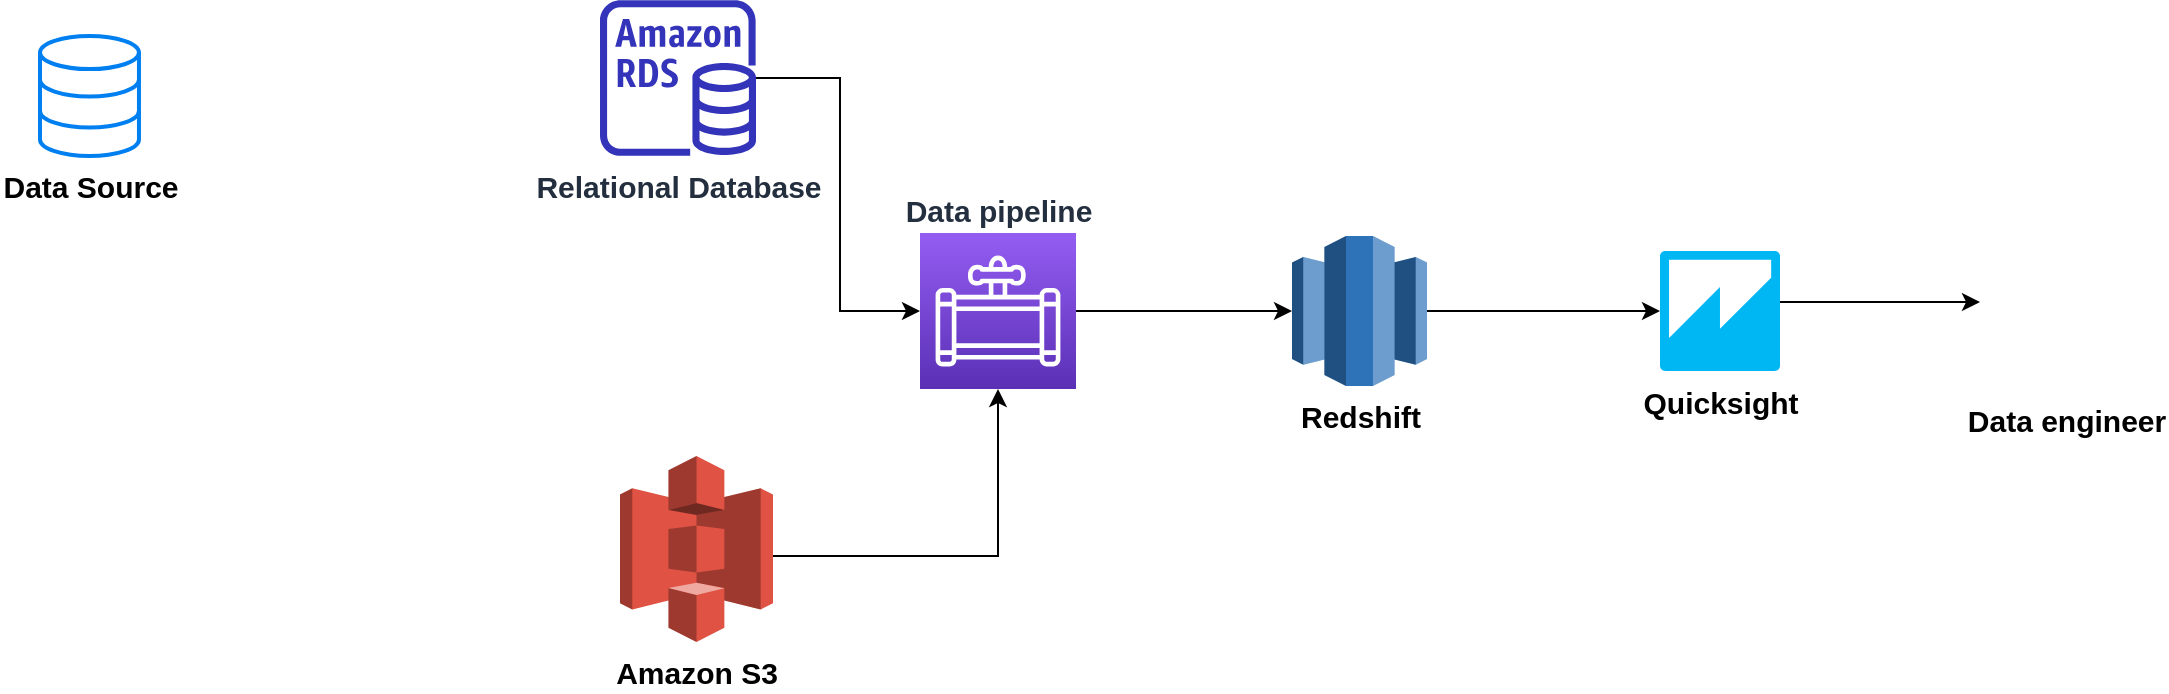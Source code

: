 <mxfile version="14.9.6" type="github"><diagram id="uVAwzypqDCrce5hk9RU_" name="Page-1"><mxGraphModel dx="1848" dy="579" grid="1" gridSize="10" guides="1" tooltips="1" connect="1" arrows="1" fold="1" page="1" pageScale="1" pageWidth="827" pageHeight="1169" math="0" shadow="0"><root><mxCell id="0"/><mxCell id="1" parent="0"/><mxCell id="9dCSC-uNkoXfZWFiJuiw-2" style="edgeStyle=orthogonalEdgeStyle;rounded=0;orthogonalLoop=1;jettySize=auto;html=1;entryX=0;entryY=0.5;entryDx=0;entryDy=0;entryPerimeter=0;" edge="1" parent="1" source="CanO7BQFnEnzJzBoHXkz-2" target="9dCSC-uNkoXfZWFiJuiw-1"><mxGeometry relative="1" as="geometry"><Array as="points"><mxPoint x="480" y="198"/><mxPoint x="480" y="198"/></Array></mxGeometry></mxCell><mxCell id="CanO7BQFnEnzJzBoHXkz-2" value="&lt;font style=&quot;font-size: 15px&quot;&gt;&lt;b&gt;Redshift&lt;/b&gt;&lt;/font&gt;" style="outlineConnect=0;dashed=0;verticalLabelPosition=bottom;verticalAlign=top;align=center;html=1;shape=mxgraph.aws3.redshift;fillColor=#2E73B8;gradientColor=none;" parent="1" vertex="1"><mxGeometry x="346" y="160" width="67.5" height="75" as="geometry"/></mxCell><mxCell id="CanO7BQFnEnzJzBoHXkz-6" value="&lt;b&gt;&lt;font style=&quot;font-size: 15px&quot;&gt;Data Source&lt;/font&gt;&lt;/b&gt;" style="html=1;verticalLabelPosition=bottom;align=center;labelBackgroundColor=#ffffff;verticalAlign=top;strokeWidth=2;strokeColor=#0080F0;shadow=0;dashed=0;shape=mxgraph.ios7.icons.data;" parent="1" vertex="1"><mxGeometry x="-280" y="60" width="49.48" height="60" as="geometry"/></mxCell><mxCell id="9dCSC-uNkoXfZWFiJuiw-18" style="edgeStyle=orthogonalEdgeStyle;rounded=0;orthogonalLoop=1;jettySize=auto;html=1;fontSize=15;" edge="1" parent="1" source="9dCSC-uNkoXfZWFiJuiw-1" target="9dCSC-uNkoXfZWFiJuiw-17"><mxGeometry relative="1" as="geometry"><Array as="points"><mxPoint x="620" y="193"/><mxPoint x="620" y="193"/></Array></mxGeometry></mxCell><mxCell id="9dCSC-uNkoXfZWFiJuiw-1" value="&lt;font style=&quot;font-size: 15px&quot;&gt;&lt;b&gt;Quicksight&lt;/b&gt;&lt;/font&gt;" style="outlineConnect=0;dashed=0;verticalLabelPosition=bottom;verticalAlign=top;align=center;html=1;shape=mxgraph.aws3.quicksight;fillColor=#00B7F4;gradientColor=none;" vertex="1" parent="1"><mxGeometry x="530" y="167.5" width="60" height="60" as="geometry"/></mxCell><mxCell id="9dCSC-uNkoXfZWFiJuiw-5" style="edgeStyle=orthogonalEdgeStyle;rounded=0;orthogonalLoop=1;jettySize=auto;html=1;entryX=0;entryY=0.5;entryDx=0;entryDy=0;entryPerimeter=0;" edge="1" parent="1" source="9dCSC-uNkoXfZWFiJuiw-4" target="CanO7BQFnEnzJzBoHXkz-2"><mxGeometry relative="1" as="geometry"/></mxCell><mxCell id="9dCSC-uNkoXfZWFiJuiw-4" value="&lt;font style=&quot;font-size: 15px&quot;&gt;&lt;b&gt;Data pipeline&lt;/b&gt;&lt;/font&gt;" style="points=[[0,0,0],[0.25,0,0],[0.5,0,0],[0.75,0,0],[1,0,0],[0,1,0],[0.25,1,0],[0.5,1,0],[0.75,1,0],[1,1,0],[0,0.25,0],[0,0.5,0],[0,0.75,0],[1,0.25,0],[1,0.5,0],[1,0.75,0]];outlineConnect=0;fontColor=#232F3E;gradientColor=#945DF2;gradientDirection=north;fillColor=#5A30B5;strokeColor=#ffffff;dashed=0;verticalLabelPosition=top;verticalAlign=bottom;align=center;html=1;fontSize=12;fontStyle=0;aspect=fixed;shape=mxgraph.aws4.resourceIcon;resIcon=mxgraph.aws4.data_pipeline;labelPosition=center;" vertex="1" parent="1"><mxGeometry x="160" y="158.5" width="78" height="78" as="geometry"/></mxCell><mxCell id="9dCSC-uNkoXfZWFiJuiw-7" style="edgeStyle=orthogonalEdgeStyle;rounded=0;orthogonalLoop=1;jettySize=auto;html=1;" edge="1" parent="1" source="9dCSC-uNkoXfZWFiJuiw-12" target="9dCSC-uNkoXfZWFiJuiw-4"><mxGeometry relative="1" as="geometry"><mxPoint x="120" y="320" as="sourcePoint"/><Array as="points"><mxPoint x="199" y="320"/></Array></mxGeometry></mxCell><mxCell id="9dCSC-uNkoXfZWFiJuiw-12" value="&lt;font style=&quot;font-size: 15px&quot;&gt;&lt;b&gt;Amazon S3&lt;/b&gt;&lt;/font&gt;" style="outlineConnect=0;dashed=0;verticalLabelPosition=bottom;verticalAlign=top;align=center;html=1;shape=mxgraph.aws3.s3;fillColor=#E05243;gradientColor=none;" vertex="1" parent="1"><mxGeometry x="10" y="270" width="76.5" height="93" as="geometry"/></mxCell><mxCell id="9dCSC-uNkoXfZWFiJuiw-15" style="edgeStyle=orthogonalEdgeStyle;rounded=0;orthogonalLoop=1;jettySize=auto;html=1;entryX=0;entryY=0.5;entryDx=0;entryDy=0;entryPerimeter=0;fontSize=15;" edge="1" parent="1" source="9dCSC-uNkoXfZWFiJuiw-14" target="9dCSC-uNkoXfZWFiJuiw-4"><mxGeometry relative="1" as="geometry"><Array as="points"><mxPoint x="120" y="81"/><mxPoint x="120" y="198"/></Array></mxGeometry></mxCell><mxCell id="9dCSC-uNkoXfZWFiJuiw-14" value="&lt;b&gt;Relational Database&lt;/b&gt;" style="outlineConnect=0;fontColor=#232F3E;gradientColor=none;fillColor=#3334B9;strokeColor=none;dashed=0;verticalLabelPosition=bottom;verticalAlign=top;align=center;html=1;fontSize=15;fontStyle=0;aspect=fixed;pointerEvents=1;shape=mxgraph.aws4.rds_instance;" vertex="1" parent="1"><mxGeometry y="42" width="78" height="78" as="geometry"/></mxCell><mxCell id="9dCSC-uNkoXfZWFiJuiw-17" value="Data engineer" style="shape=image;html=1;verticalAlign=top;verticalLabelPosition=bottom;labelBackgroundColor=#ffffff;imageAspect=0;aspect=fixed;image=https://cdn2.iconfinder.com/data/icons/essential-web-1-1/50/group-customers-team-contacts-family-128.png;fontSize=15;fontStyle=1" vertex="1" parent="1"><mxGeometry x="690" y="150" width="86.5" height="86.5" as="geometry"/></mxCell></root></mxGraphModel></diagram></mxfile>